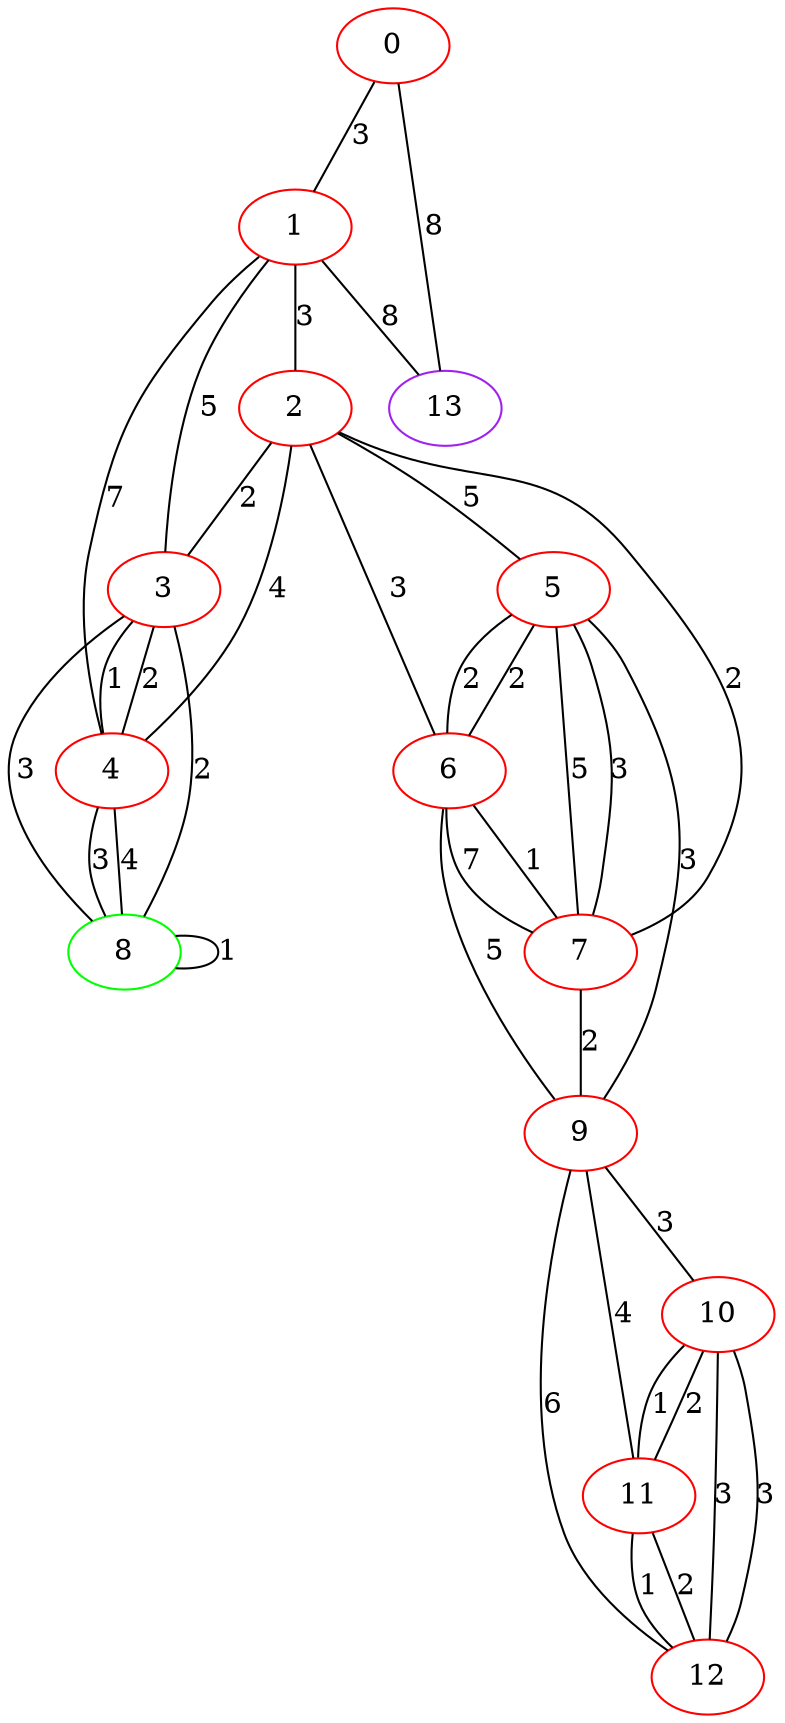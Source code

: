 graph "" {
0 [color=red, weight=1];
1 [color=red, weight=1];
2 [color=red, weight=1];
3 [color=red, weight=1];
4 [color=red, weight=1];
5 [color=red, weight=1];
6 [color=red, weight=1];
7 [color=red, weight=1];
8 [color=green, weight=2];
9 [color=red, weight=1];
10 [color=red, weight=1];
11 [color=red, weight=1];
12 [color=red, weight=1];
13 [color=purple, weight=4];
0 -- 1  [key=0, label=3];
0 -- 13  [key=0, label=8];
1 -- 2  [key=0, label=3];
1 -- 3  [key=0, label=5];
1 -- 4  [key=0, label=7];
1 -- 13  [key=0, label=8];
2 -- 3  [key=0, label=2];
2 -- 4  [key=0, label=4];
2 -- 5  [key=0, label=5];
2 -- 6  [key=0, label=3];
2 -- 7  [key=0, label=2];
3 -- 8  [key=0, label=2];
3 -- 8  [key=1, label=3];
3 -- 4  [key=0, label=1];
3 -- 4  [key=1, label=2];
4 -- 8  [key=0, label=3];
4 -- 8  [key=1, label=4];
5 -- 9  [key=0, label=3];
5 -- 6  [key=0, label=2];
5 -- 6  [key=1, label=2];
5 -- 7  [key=0, label=5];
5 -- 7  [key=1, label=3];
6 -- 9  [key=0, label=5];
6 -- 7  [key=0, label=7];
6 -- 7  [key=1, label=1];
7 -- 9  [key=0, label=2];
8 -- 8  [key=0, label=1];
9 -- 10  [key=0, label=3];
9 -- 11  [key=0, label=4];
9 -- 12  [key=0, label=6];
10 -- 11  [key=0, label=1];
10 -- 11  [key=1, label=2];
10 -- 12  [key=0, label=3];
10 -- 12  [key=1, label=3];
11 -- 12  [key=0, label=2];
11 -- 12  [key=1, label=1];
}
